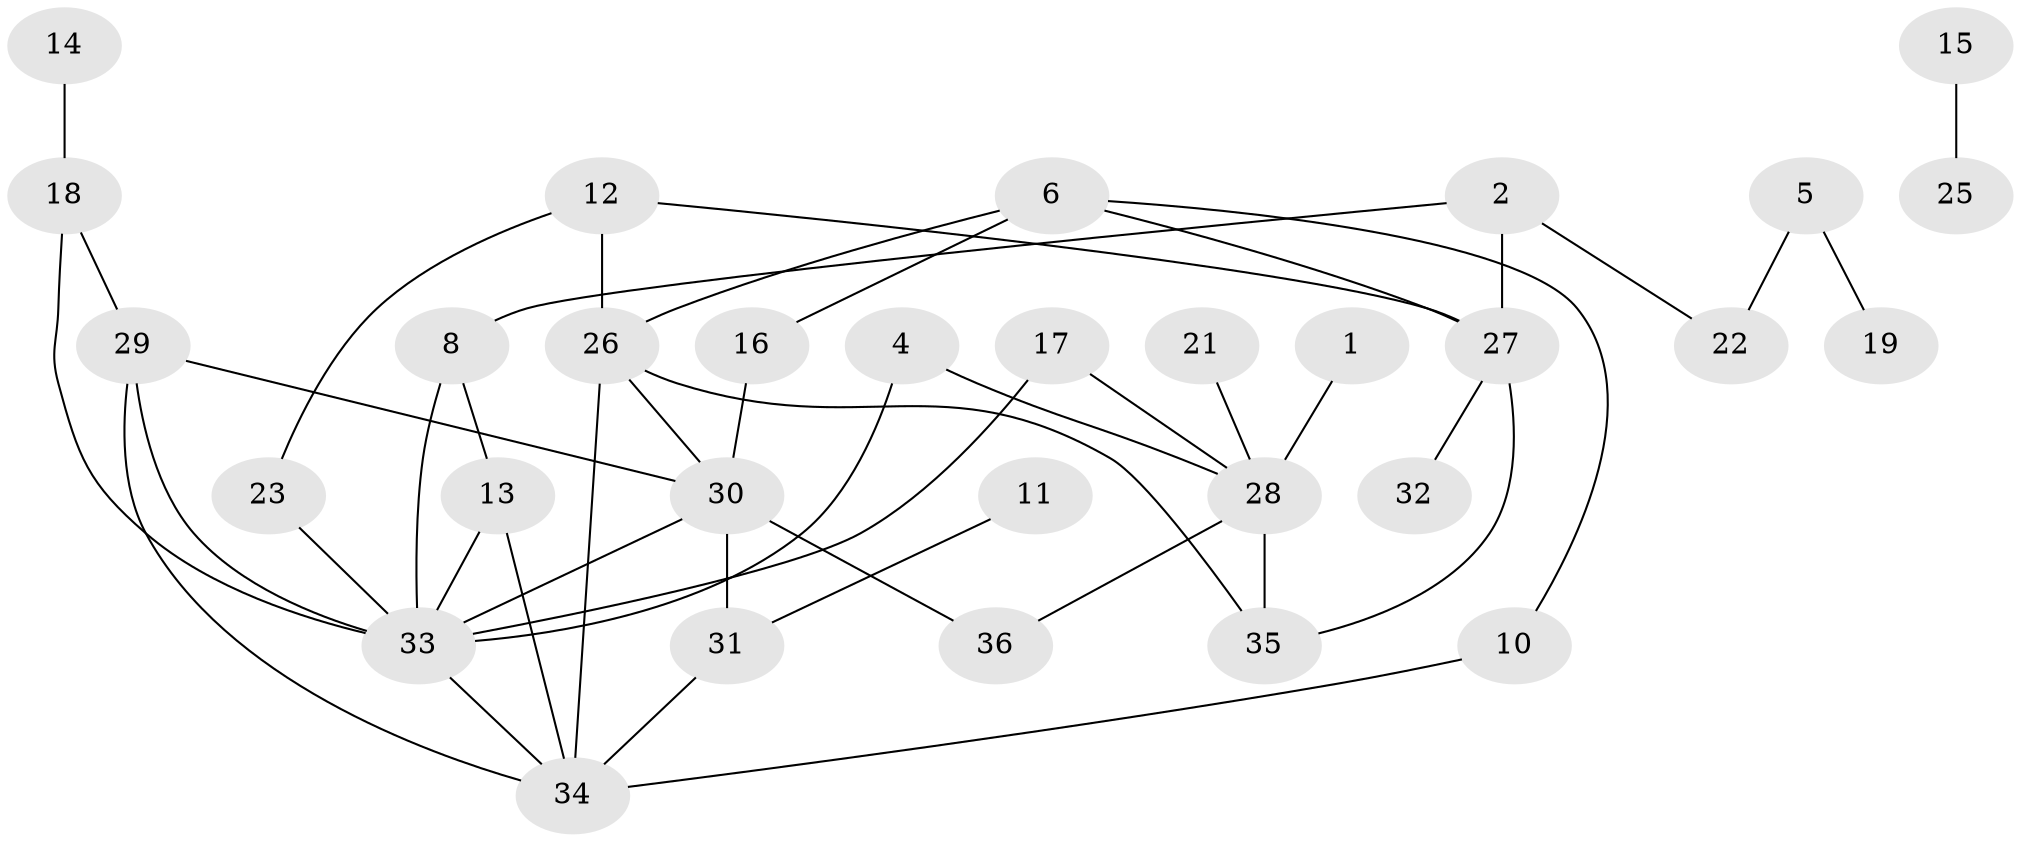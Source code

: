 // original degree distribution, {3: 0.19444444444444445, 1: 0.2361111111111111, 2: 0.3472222222222222, 0: 0.05555555555555555, 4: 0.09722222222222222, 5: 0.06944444444444445}
// Generated by graph-tools (version 1.1) at 2025/25/03/09/25 03:25:15]
// undirected, 31 vertices, 45 edges
graph export_dot {
graph [start="1"]
  node [color=gray90,style=filled];
  1;
  2;
  4;
  5;
  6;
  8;
  10;
  11;
  12;
  13;
  14;
  15;
  16;
  17;
  18;
  19;
  21;
  22;
  23;
  25;
  26;
  27;
  28;
  29;
  30;
  31;
  32;
  33;
  34;
  35;
  36;
  1 -- 28 [weight=1.0];
  2 -- 8 [weight=1.0];
  2 -- 22 [weight=1.0];
  2 -- 27 [weight=1.0];
  4 -- 28 [weight=1.0];
  4 -- 33 [weight=1.0];
  5 -- 19 [weight=1.0];
  5 -- 22 [weight=1.0];
  6 -- 10 [weight=1.0];
  6 -- 16 [weight=1.0];
  6 -- 26 [weight=1.0];
  6 -- 27 [weight=1.0];
  8 -- 13 [weight=1.0];
  8 -- 33 [weight=1.0];
  10 -- 34 [weight=1.0];
  11 -- 31 [weight=1.0];
  12 -- 23 [weight=1.0];
  12 -- 26 [weight=1.0];
  12 -- 27 [weight=1.0];
  13 -- 33 [weight=1.0];
  13 -- 34 [weight=1.0];
  14 -- 18 [weight=1.0];
  15 -- 25 [weight=1.0];
  16 -- 30 [weight=1.0];
  17 -- 28 [weight=1.0];
  17 -- 33 [weight=1.0];
  18 -- 29 [weight=1.0];
  18 -- 33 [weight=1.0];
  21 -- 28 [weight=1.0];
  23 -- 33 [weight=1.0];
  26 -- 30 [weight=1.0];
  26 -- 34 [weight=1.0];
  26 -- 35 [weight=1.0];
  27 -- 32 [weight=1.0];
  27 -- 35 [weight=1.0];
  28 -- 35 [weight=1.0];
  28 -- 36 [weight=1.0];
  29 -- 30 [weight=1.0];
  29 -- 33 [weight=1.0];
  29 -- 34 [weight=1.0];
  30 -- 31 [weight=1.0];
  30 -- 33 [weight=1.0];
  30 -- 36 [weight=1.0];
  31 -- 34 [weight=1.0];
  33 -- 34 [weight=1.0];
}
